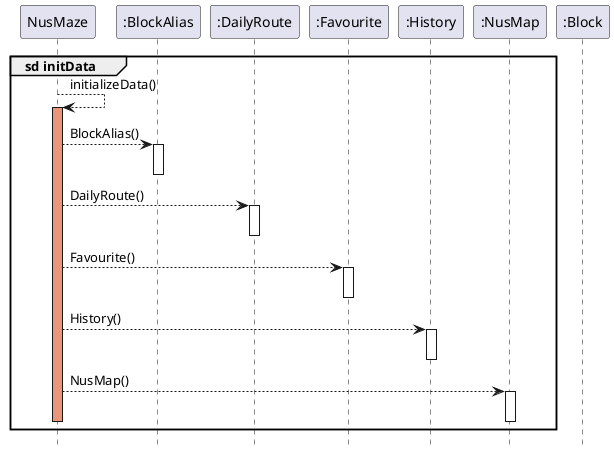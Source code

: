 @startuml
'https://plantuml.com/sequence-diagram
hide footbox

participant NusMaze

participant ":BlockAlias"
participant ":DailyRoute"
participant ":Favourite"
participant ":History"
participant ":NusMap"
participant ":Block"

group sd initData
    NusMaze --> NusMaze: initializeData()
    activate NusMaze #DarkSalmon
    NusMaze --> ":BlockAlias": BlockAlias()
    activate ":BlockAlias"
    deactivate ":BlockAlias"
    NusMaze --> ":DailyRoute": DailyRoute()
    activate ":DailyRoute"
    deactivate ":DailyRoute"
    NusMaze --> ":Favourite": Favourite()
    activate ":Favourite"
    deactivate ":Favourite"
    NusMaze --> ":History": History()
    activate ":History"
    deactivate ":History"
    NusMaze --> ":NusMap": NusMap()
    activate ":NusMap"
    deactivate ":NusMap"
    deactivate NusMaze
end

@enduml